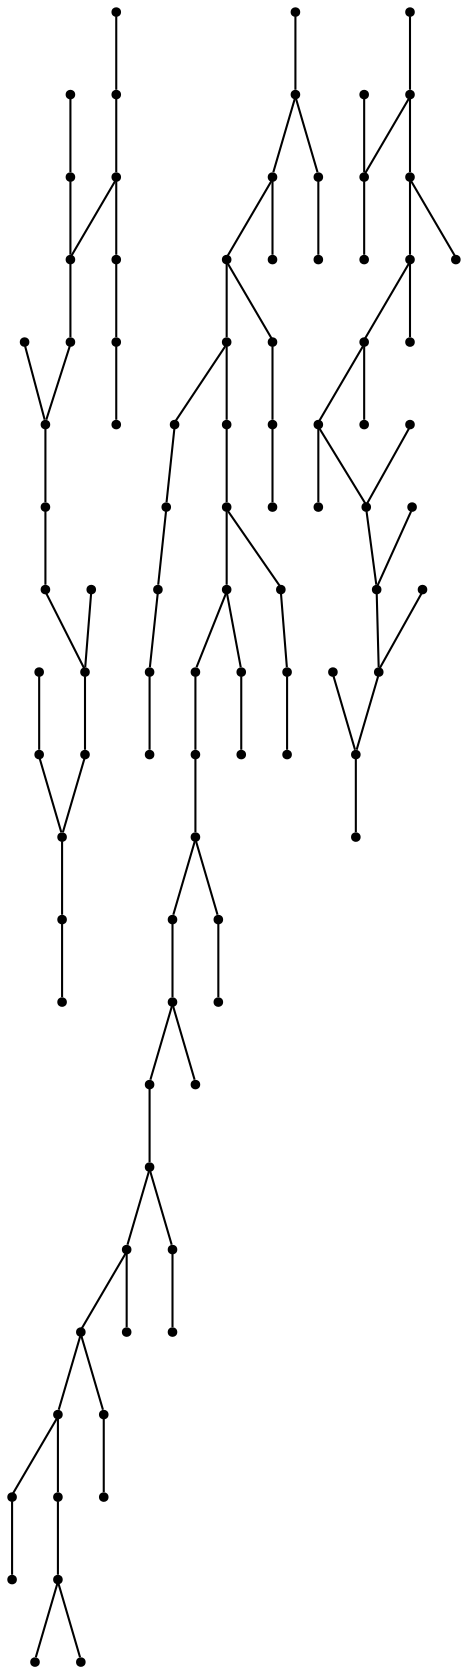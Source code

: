 graph {
  node [shape=point,comment="{\"directed\":false,\"doi\":\"10.1007/978-3-540-70904-6_9\",\"figure\":\"5\"}"]

  v0 [pos="582.5135560501453,304.3819814488512"]
  v1 [pos="1384.144949127907,593.4330373570543"]
  v2 [pos="1413.5431686046513,593.4330373570543"]
  v3 [pos="1354.7447265624999,593.4330373570543"]
  v4 [pos="1354.7447265624999,666.9163773025296"]
  v5 [pos="1354.7447265624999,711.0079834426663"]
  v6 [pos="1354.7447265624999,622.8278229202053"]
  v7 [pos="1398.843550145349,666.9163773025296"]
  v8 [pos="1310.6480014534884,622.8278229202053"]
  v9 [pos="1310.6480014534884,652.2205739781481"]
  v10 [pos="1310.6480014534884,593.4330373570543"]
  v11 [pos="1281.247683502907,593.4330373570543"]
  v12 [pos="1281.247683502907,652.2205739781481"]
  v13 [pos="1237.1509265988373,564.0402862991116"]
  v14 [pos="1237.1509265988373,593.4330373570543"]
  v15 [pos="1237.1509265988373,534.6455643142483"]
  v16 [pos="1237.1509265988373,505.2538940871975"]
  v17 [pos="1237.1509265988373,475.8591085240465"]
  v18 [pos="1281.247683502907,475.8591085240465"]
  v19 [pos="1354.7447265624999,475.8591085240465"]
  v20 [pos="1295.948351199128,534.6455643142483"]
  v21 [pos="1237.1509265988373,622.8278229202053"]
  v22 [pos="1237.1509265988373,652.2205739781481"]
  v23 [pos="1237.1509265988373,358.28619694364284"]
  v24 [pos="1281.247683502907,358.28619694364284"]
  v25 [pos="1207.75070403343,358.28619694364284"]
  v26 [pos="1178.3525481468023,358.28619694364284"]
  v27 [pos="1148.9522301962209,358.28619694364284"]
  v28 [pos="1119.554106104651,358.28619694364284"]
  v29 [pos="1119.554106104651,431.76947331083034"]
  v30 [pos="1119.554106104651,475.8591085240465"]
  v31 [pos="1119.554106104651,402.3757685785713"]
  v32 [pos="1222.451371729651,431.76947331083034"]
  v33 [pos="1266.5481286337208,431.76947331083034"]
  v34 [pos="1178.3525481468023,431.76947331083034"]
  v35 [pos="1193.0510537790697,475.8591085240465"]
  v36 [pos="1163.6529296875,475.8591085240465"]
  v37 [pos="1119.554106104651,505.2538940871975"]
  v38 [pos="1119.554106104651,534.6455643142483"]
  v39 [pos="1060.7556322674418,490.5570099319241"]
  v40 [pos="1060.7556322674418,534.6455643142483"]
  v41 [pos="1060.7556322674418,431.76947331083034"]
  v42 [pos="1060.7556322674418,358.28619694364284"]
  v43 [pos="1001.9582394622092,299.4986603225491"]
  v44 [pos="1001.9582394622092,358.28619694364284"]
  v45 [pos="1001.9582394622092,240.7122045323473"]
  v46 [pos="1046.0570630450582,299.4986603225491"]
  v47 [pos="1075.4552507267442,299.4986603225491"]
  v48 [pos="1001.9582394622092,417.07157190295266"]
  v49 [pos="822.0070494186047,330.34239506376"]
  v50 [pos="864.8931776889535,330.34239506376"]
  v51 [pos="810.9091751453489,288.92889713895534"]
  v52 [pos="795.1853742732559,547.4455902541897"]
  v53 [pos="773.7428824491278,510.3131999140204"]
  v54 [pos="838.0600245276164,547.4299499954006"]
  v55 [pos="784.8710256177326,351.78201094917677"]
  v56 [pos="784.8501998546511,468.89550582222364"]
  v57 [pos="827.7216706031977,468.8955058222236"]
  v58 [pos="763.4128270348838,431.77163497261415"]
  v59 [pos="784.078152252907,588.8496785924059"]
  v60 [pos="821.326730559593,607.9070160354397"]
  v61 [pos="775.3025254360465,653.9132823114815"]
  v62 [pos="812.5511673328488,672.9705561762275"]
  v63 [pos="732.3205986555232,521.4069753453356"]
  v64 [pos="763.4128270348838,388.8997147048733"]
  v65 [pos="754.5319903706395,321.4549133743069"]
  v66 [pos="753.8621002906976,616.7820363804918"]
  v67 [pos="745.084406795058,681.8455129429918"]
  v68 [pos="721.9915924781976,377.7986277704658"]
  v69 [pos="721.9853606468023,442.8580353225491"]
  v70 [pos="712.4408498364826,627.8798808222236"]
  v71 [pos="538.6366301780524,304.3819814488512"]
  v72 [pos="505.4440202579941,304.3819814488512"]
  v73 [pos="558.9925099927326,487.9444509312731"]
  v74 [pos="505.4440202579941,487.9444509312731"]
  v75 [pos="489.4191519803779,276.6329834426663"]
  v76 [pos="470.3260287972384,243.56636102648793"]
  v77 [pos="470.8365302507267,428.00805465034864"]
  v78 [pos="452.4456327216569,396.162198937458"]
  v79 [pos="488.1689384992732,458.0278147821846"]
  v80 [pos="505.4440202579942,671.5049494867744"]
  v81 [pos="452.4456327216569,579.7246684198799"]
  v82 [pos="561.5013149527615,671.5049494867744"]
  v83 [pos="594.2730377906977,671.5049494867744"]
  v84 [pos="531.0144008902616,671.5049494867744"]
  v85 [pos="483.46075808502906,709.5736572707913"]
  v86 [pos="463.27784338662786,744.5278554722887"]
  v87 [pos="481.3968454760174,346.02779443713246"]
  v88 [pos="477.56800508720926,536.2205256586494"]
  v89 [pos="423.1068064135174,396.162198937458"]
  v90 [pos="411.24003224927327,579.7246684198799"]
  v91 [pos="376.0657794331396,579.7246684198799"]

  v91 -- v90 [id="-2",pos="376.0657794331396,579.7246684198799 411.24003224927327,579.7246684198799 411.24003224927327,579.7246684198799 411.24003224927327,579.7246684198799"]
  v90 -- v81 [id="-3",pos="411.24003224927327,579.7246684198799 452.4456327216569,579.7246684198799 452.4456327216569,579.7246684198799 452.4456327216569,579.7246684198799"]
  v89 -- v78 [id="-4",pos="423.1068064135174,396.162198937458 452.4456327216569,396.162198937458 452.4456327216569,396.162198937458 452.4456327216569,396.162198937458"]
  v81 -- v88 [id="-5",pos="452.4456327216569,579.7246684198799 477.56800508720926,536.2205256586494 477.56800508720926,536.2205256586494 477.56800508720926,536.2205256586494"]
  v88 -- v74 [id="-6",pos="477.56800508720926,536.2205256586494 505.4440202579941,487.9444509312731 505.4440202579941,487.9444509312731 505.4440202579941,487.9444509312731"]
  v78 -- v87 [id="-7",pos="452.4456327216569,396.162198937458 481.3968454760174,346.02779443713246 481.3968454760174,346.02779443713246 481.3968454760174,346.02779443713246"]
  v87 -- v72 [id="-8",pos="481.3968454760174,346.02779443713246 505.4440202579941,304.3819814488512 505.4440202579941,304.3819814488512 505.4440202579941,304.3819814488512"]
  v86 -- v85 [id="-9",pos="463.27784338662786,744.5278554722887 483.46075808502906,709.5736572707913 483.46075808502906,709.5736572707913 483.46075808502906,709.5736572707913"]
  v85 -- v80 [id="-10",pos="483.46075808502906,709.5736572707913 505.4440202579942,671.5049494867744 505.4440202579942,671.5049494867744 505.4440202579942,671.5049494867744"]
  v80 -- v84 [id="-11",pos="505.4440202579942,671.5049494867744 531.0144008902616,671.5049494867744 531.0144008902616,671.5049494867744 531.0144008902616,671.5049494867744"]
  v84 -- v82 [id="-12",pos="531.0144008902616,671.5049494867744 561.5013149527615,671.5049494867744 561.5013149527615,671.5049494867744 561.5013149527615,671.5049494867744"]
  v82 -- v83 [id="-13",pos="561.5013149527615,671.5049494867744 594.2730377906977,671.5049494867744 594.2730377906977,671.5049494867744 594.2730377906977,671.5049494867744"]
  v80 -- v81 [id="-14",pos="505.4440202579942,671.5049494867744 452.4456327216569,579.7246684198799 452.4456327216569,579.7246684198799 452.4456327216569,579.7246684198799"]
  v74 -- v79 [id="-15",pos="505.4440202579941,487.9444509312731 488.1689384992732,458.0278147821846 488.1689384992732,458.0278147821846 488.1689384992732,458.0278147821846"]
  v79 -- v77 [id="-16",pos="488.1689384992732,458.0278147821846 470.8365302507267,428.00805465034864 470.8365302507267,428.00805465034864 470.8365302507267,428.00805465034864"]
  v77 -- v78 [id="-17",pos="470.8365302507267,428.00805465034864 452.4456327216569,396.162198937458 452.4456327216569,396.162198937458 452.4456327216569,396.162198937458"]
  v72 -- v75 [id="-18",pos="505.4440202579941,304.3819814488512 489.4191519803779,276.6329834426663 489.4191519803779,276.6329834426663 489.4191519803779,276.6329834426663"]
  v75 -- v76 [id="-19",pos="489.4191519803779,276.6329834426663 470.3260287972384,243.56636102648793 470.3260287972384,243.56636102648793 470.3260287972384,243.56636102648793"]
  v73 -- v74 [id="-20",pos="558.9925099927326,487.9444509312731 505.4440202579941,487.9444509312731 505.4440202579941,487.9444509312731 505.4440202579941,487.9444509312731"]
  v0 -- v71 [id="-21",pos="582.5135560501453,304.3819814488512 538.6366301780524,304.3819814488512 538.6366301780524,304.3819814488512 538.6366301780524,304.3819814488512"]
  v71 -- v72 [id="-22",pos="538.6366301780524,304.3819814488512 505.4440202579941,304.3819814488512 505.4440202579941,304.3819814488512 505.4440202579941,304.3819814488512"]
  v1 -- v2 [id="-26",pos="1384.144949127907,593.4330373570543 1413.5431686046513,593.4330373570543 1413.5431686046513,593.4330373570543 1413.5431686046513,593.4330373570543"]
  v3 -- v1 [id="-27",pos="1354.7447265624999,593.4330373570543 1384.144949127907,593.4330373570543 1384.144949127907,593.4330373570543 1384.144949127907,593.4330373570543"]
  v70 -- v66 [id="-28",pos="712.4408498364826,627.8798808222236 753.8621002906976,616.7820363804918 753.8621002906976,616.7820363804918 753.8621002906976,616.7820363804918"]
  v69 -- v58 [id="-29",pos="721.9853606468023,442.8580353225491 763.4128270348838,431.77163497261415 763.4128270348838,431.77163497261415 763.4128270348838,431.77163497261415"]
  v68 -- v64 [id="-30",pos="721.9915924781976,377.7986277704658 763.4128270348838,388.8997147048733 763.4128270348838,388.8997147048733 763.4128270348838,388.8997147048733"]
  v4 -- v5 [id="-31",pos="1354.7447265624999,666.9163773025296 1354.7447265624999,711.0079834426663 1354.7447265624999,711.0079834426663 1354.7447265624999,711.0079834426663"]
  v67 -- v61 [id="-32",pos="745.084406795058,681.8455129429918 775.3025254360465,653.9132823114815 775.3025254360465,653.9132823114815 775.3025254360465,653.9132823114815"]
  v66 -- v59 [id="-33",pos="753.8621002906976,616.7820363804918 784.078152252907,588.8496785924059 784.078152252907,588.8496785924059 784.078152252907,588.8496785924059"]
  v66 -- v61 [id="-34",pos="753.8621002906976,616.7820363804918 775.3025254360465,653.9132823114815 775.3025254360465,653.9132823114815 775.3025254360465,653.9132823114815"]
  v65 -- v55 [id="-35",pos="754.5319903706395,321.4549133743069 784.8710256177326,351.78201094917677 784.8710256177326,351.78201094917677 784.8710256177326,351.78201094917677"]
  v58 -- v64 [id="-36",pos="763.4128270348838,431.77163497261415 763.4128270348838,388.8997147048733 763.4128270348838,388.8997147048733 763.4128270348838,388.8997147048733"]
  v64 -- v55 [id="-37",pos="763.4128270348838,388.8997147048733 784.8710256177326,351.78201094917677 784.8710256177326,351.78201094917677 784.8710256177326,351.78201094917677"]
  v53 -- v56 [id="-38",pos="773.7428824491278,510.3131999140204 784.8501998546511,468.89550582222364 784.8501998546511,468.89550582222364 784.8501998546511,468.89550582222364"]
  v53 -- v63 [id="-39",pos="773.7428824491278,510.3131999140204 732.3205986555232,521.4069753453356 732.3205986555232,521.4069753453356 732.3205986555232,521.4069753453356"]
  v61 -- v62 [id="-40",pos="775.3025254360465,653.9132823114815 812.5511673328488,672.9705561762275 812.5511673328488,672.9705561762275 812.5511673328488,672.9705561762275"]
  v59 -- v60 [id="-41",pos="784.078152252907,588.8496785924059 821.326730559593,607.9070160354397 821.326730559593,607.9070160354397 821.326730559593,607.9070160354397"]
  v59 -- v52 [id="-42",pos="784.078152252907,588.8496785924059 795.1853742732559,547.4455902541897 795.1853742732559,547.4455902541897 795.1853742732559,547.4455902541897"]
  v56 -- v58 [id="-43",pos="784.8501998546511,468.89550582222364 763.4128270348838,431.77163497261415 763.4128270348838,431.77163497261415 763.4128270348838,431.77163497261415"]
  v56 -- v57 [id="-44",pos="784.8501998546511,468.89550582222364 827.7216706031977,468.8955058222236 827.7216706031977,468.8955058222236 827.7216706031977,468.8955058222236"]
  v55 -- v49 [id="-45",pos="784.8710256177326,351.78201094917677 822.0070494186047,330.34239506376 822.0070494186047,330.34239506376 822.0070494186047,330.34239506376"]
  v52 -- v54 [id="-46",pos="795.1853742732559,547.4455902541897 838.0600245276164,547.4299499954006 838.0600245276164,547.4299499954006 838.0600245276164,547.4299499954006"]
  v52 -- v53 [id="-47",pos="795.1853742732559,547.4455902541897 773.7428824491278,510.3131999140204 773.7428824491278,510.3131999140204 773.7428824491278,510.3131999140204"]
  v51 -- v49 [id="-48",pos="810.9091751453489,288.92889713895534 822.0070494186047,330.34239506376 822.0070494186047,330.34239506376 822.0070494186047,330.34239506376"]
  v49 -- v50 [id="-49",pos="822.0070494186047,330.34239506376 864.8931776889535,330.34239506376 864.8931776889535,330.34239506376 864.8931776889535,330.34239506376"]
  v6 -- v4 [id="-50",pos="1354.7447265624999,622.8278229202053 1354.7447265624999,666.9163773025296 1354.7447265624999,666.9163773025296 1354.7447265624999,666.9163773025296"]
  v3 -- v6 [id="-51",pos="1354.7447265624999,593.4330373570543 1354.7447265624999,622.8278229202053 1354.7447265624999,622.8278229202053 1354.7447265624999,622.8278229202053"]
  v4 -- v7 [id="-52",pos="1354.7447265624999,666.9163773025296 1398.843550145349,666.9163773025296 1398.843550145349,666.9163773025296 1398.843550145349,666.9163773025296"]
  v44 -- v42 [id="-53",pos="1001.9582394622092,358.28619694364284 1060.7556322674418,358.28619694364284 1060.7556322674418,358.28619694364284 1060.7556322674418,358.28619694364284"]
  v42 -- v28 [id="-54",pos="1060.7556322674418,358.28619694364284 1119.554106104651,358.28619694364284 1119.554106104651,358.28619694364284 1119.554106104651,358.28619694364284"]
  v44 -- v48 [id="-55",pos="1001.9582394622092,358.28619694364284 1001.9582394622092,417.07157190295266 1001.9582394622092,417.07157190295266 1001.9582394622092,417.07157190295266"]
  v43 -- v46 [id="-56",pos="1001.9582394622092,299.4986603225491 1046.0570630450582,299.4986603225491 1046.0570630450582,299.4986603225491 1046.0570630450582,299.4986603225491"]
  v46 -- v47 [id="-57",pos="1046.0570630450582,299.4986603225491 1075.4552507267442,299.4986603225491 1075.4552507267442,299.4986603225491 1075.4552507267442,299.4986603225491"]
  v45 -- v43 [id="-58",pos="1001.9582394622092,240.7122045323473 1001.9582394622092,299.4986603225491 1001.9582394622092,299.4986603225491 1001.9582394622092,299.4986603225491"]
  v43 -- v44 [id="-59",pos="1001.9582394622092,299.4986603225491 1001.9582394622092,358.28619694364284 1001.9582394622092,358.28619694364284 1001.9582394622092,358.28619694364284"]
  v42 -- v41 [id="-60",pos="1060.7556322674418,358.28619694364284 1060.7556322674418,431.76947331083034 1060.7556322674418,431.76947331083034 1060.7556322674418,431.76947331083034"]
  v41 -- v39 [id="-61",pos="1060.7556322674418,431.76947331083034 1060.7556322674418,490.5570099319241 1060.7556322674418,490.5570099319241 1060.7556322674418,490.5570099319241"]
  v39 -- v40 [id="-62",pos="1060.7556322674418,490.5570099319241 1060.7556322674418,534.6455643142483 1060.7556322674418,534.6455643142483 1060.7556322674418,534.6455643142483"]
  v30 -- v37 [id="-63",pos="1119.554106104651,475.8591085240465 1119.554106104651,505.2538940871975 1119.554106104651,505.2538940871975 1119.554106104651,505.2538940871975"]
  v37 -- v38 [id="-64",pos="1119.554106104651,505.2538940871975 1119.554106104651,534.6455643142483 1119.554106104651,534.6455643142483 1119.554106104651,534.6455643142483"]
  v30 -- v36 [id="-65",pos="1119.554106104651,475.8591085240465 1163.6529296875,475.8591085240465 1163.6529296875,475.8591085240465 1163.6529296875,475.8591085240465"]
  v36 -- v35 [id="-66",pos="1163.6529296875,475.8591085240465 1193.0510537790697,475.8591085240465 1193.0510537790697,475.8591085240465 1193.0510537790697,475.8591085240465"]
  v35 -- v17 [id="-67",pos="1193.0510537790697,475.8591085240465 1237.1509265988373,475.8591085240465 1237.1509265988373,475.8591085240465 1237.1509265988373,475.8591085240465"]
  v29 -- v34 [id="-68",pos="1119.554106104651,431.76947331083034 1178.3525481468023,431.76947331083034 1178.3525481468023,431.76947331083034 1178.3525481468023,431.76947331083034"]
  v34 -- v32 [id="-69",pos="1178.3525481468023,431.76947331083034 1222.451371729651,431.76947331083034 1222.451371729651,431.76947331083034 1222.451371729651,431.76947331083034"]
  v32 -- v33 [id="-70",pos="1222.451371729651,431.76947331083034 1266.5481286337208,431.76947331083034 1266.5481286337208,431.76947331083034 1266.5481286337208,431.76947331083034"]
  v28 -- v31 [id="-71",pos="1119.554106104651,358.28619694364284 1119.554106104651,402.3757685785713 1119.554106104651,402.3757685785713 1119.554106104651,402.3757685785713"]
  v31 -- v29 [id="-72",pos="1119.554106104651,402.3757685785713 1119.554106104651,431.76947331083034 1119.554106104651,431.76947331083034 1119.554106104651,431.76947331083034"]
  v29 -- v30 [id="-73",pos="1119.554106104651,431.76947331083034 1119.554106104651,475.8591085240465 1119.554106104651,475.8591085240465 1119.554106104651,475.8591085240465"]
  v28 -- v27 [id="-74",pos="1119.554106104651,358.28619694364284 1148.9522301962209,358.28619694364284 1148.9522301962209,358.28619694364284 1148.9522301962209,358.28619694364284"]
  v27 -- v26 [id="-75",pos="1148.9522301962209,358.28619694364284 1178.3525481468023,358.28619694364284 1178.3525481468023,358.28619694364284 1178.3525481468023,358.28619694364284"]
  v26 -- v25 [id="-76",pos="1178.3525481468023,358.28619694364284 1207.75070403343,358.28619694364284 1207.75070403343,358.28619694364284 1207.75070403343,358.28619694364284"]
  v25 -- v23 [id="-77",pos="1207.75070403343,358.28619694364284 1237.1509265988373,358.28619694364284 1237.1509265988373,358.28619694364284 1237.1509265988373,358.28619694364284"]
  v23 -- v24 [id="-78",pos="1237.1509265988373,358.28619694364284 1281.247683502907,358.28619694364284 1281.247683502907,358.28619694364284 1281.247683502907,358.28619694364284"]
  v14 -- v21 [id="-79",pos="1237.1509265988373,593.4330373570543 1237.1509265988373,622.8278229202053 1237.1509265988373,622.8278229202053 1237.1509265988373,622.8278229202053"]
  v21 -- v22 [id="-80",pos="1237.1509265988373,622.8278229202053 1237.1509265988373,652.2205739781481 1237.1509265988373,652.2205739781481 1237.1509265988373,652.2205739781481"]
  v14 -- v11 [id="-81",pos="1237.1509265988373,593.4330373570543 1281.247683502907,593.4330373570543 1281.247683502907,593.4330373570543 1281.247683502907,593.4330373570543"]
  v11 -- v10 [id="-82",pos="1281.247683502907,593.4330373570543 1310.6480014534884,593.4330373570543 1310.6480014534884,593.4330373570543 1310.6480014534884,593.4330373570543"]
  v10 -- v3 [id="-83",pos="1310.6480014534884,593.4330373570543 1354.7447265624999,593.4330373570543 1354.7447265624999,593.4330373570543 1354.7447265624999,593.4330373570543"]
  v15 -- v20 [id="-84",pos="1237.1509265988373,534.6455643142483 1295.948351199128,534.6455643142483 1295.948351199128,534.6455643142483 1295.948351199128,534.6455643142483"]
  v17 -- v18 [id="-85",pos="1237.1509265988373,475.8591085240465 1281.247683502907,475.8591085240465 1281.247683502907,475.8591085240465 1281.247683502907,475.8591085240465"]
  v18 -- v19 [id="-86",pos="1281.247683502907,475.8591085240465 1354.7447265624999,475.8591085240465 1354.7447265624999,475.8591085240465 1354.7447265624999,475.8591085240465"]
  v17 -- v16 [id="-87",pos="1237.1509265988373,475.8591085240465 1237.1509265988373,505.2538940871975 1237.1509265988373,505.2538940871975 1237.1509265988373,505.2538940871975"]
  v16 -- v15 [id="-88",pos="1237.1509265988373,505.2538940871975 1237.1509265988373,534.6455643142483 1237.1509265988373,534.6455643142483 1237.1509265988373,534.6455643142483"]
  v15 -- v13 [id="-89",pos="1237.1509265988373,534.6455643142483 1237.1509265988373,564.0402862991116 1237.1509265988373,564.0402862991116 1237.1509265988373,564.0402862991116"]
  v13 -- v14 [id="-90",pos="1237.1509265988373,564.0402862991116 1237.1509265988373,593.4330373570543 1237.1509265988373,593.4330373570543 1237.1509265988373,593.4330373570543"]
  v11 -- v12 [id="-91",pos="1281.247683502907,593.4330373570543 1281.247683502907,652.2205739781481 1281.247683502907,652.2205739781481 1281.247683502907,652.2205739781481"]
  v10 -- v8 [id="-92",pos="1310.6480014534884,593.4330373570543 1310.6480014534884,622.8278229202053 1310.6480014534884,622.8278229202053 1310.6480014534884,622.8278229202053"]
  v8 -- v9 [id="-93",pos="1310.6480014534884,622.8278229202053 1310.6480014534884,652.2205739781481 1310.6480014534884,652.2205739781481 1310.6480014534884,652.2205739781481"]
}